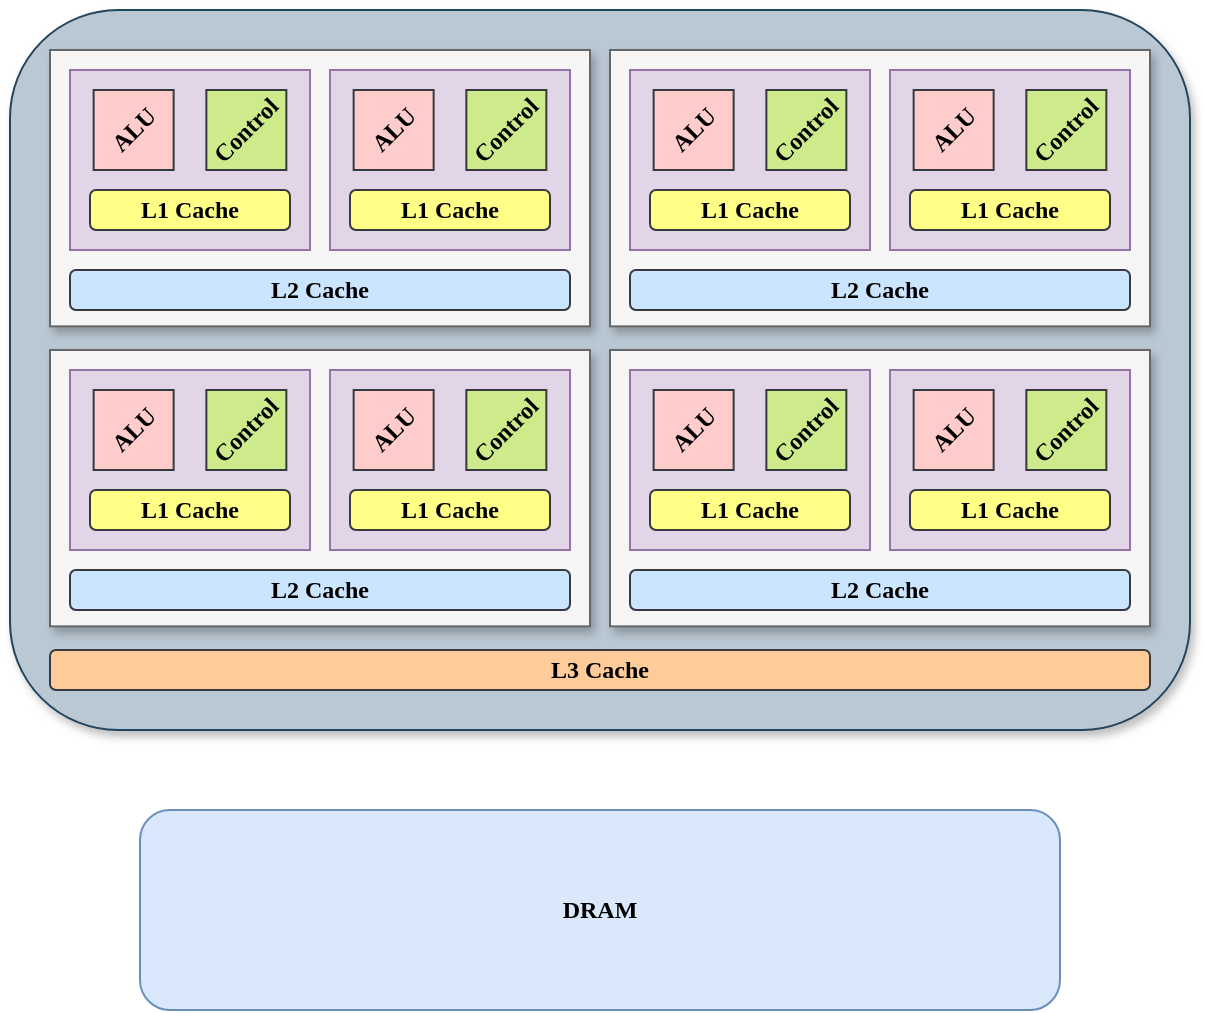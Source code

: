 <mxfile version="16.5.1" type="device"><diagram id="VJa9feVnnMY2AhUFJM6m" name="Page-1"><mxGraphModel dx="708" dy="1121" grid="1" gridSize="10" guides="1" tooltips="1" connect="1" arrows="1" fold="1" page="0" pageScale="1" pageWidth="850" pageHeight="1100" math="0" shadow="0"><root><mxCell id="0"/><mxCell id="1" parent="0"/><mxCell id="vV33Rs9V3k7henq6F0Xg-140" value="" style="rounded=1;whiteSpace=wrap;html=1;shadow=1;glass=0;sketch=0;hachureGap=4;fontFamily=Comfortaa;fontSource=https%3A%2F%2Ffonts.googleapis.com%2Fcss%3Ffamily%3DComfortaa;fillColor=#bac8d3;strokeColor=#23445d;" vertex="1" parent="1"><mxGeometry x="60" y="100" width="590" height="360" as="geometry"/></mxCell><mxCell id="vV33Rs9V3k7henq6F0Xg-82" value="" style="group" vertex="1" connectable="0" parent="1"><mxGeometry x="80" y="120.0" width="270" height="138.18" as="geometry"/></mxCell><mxCell id="vV33Rs9V3k7henq6F0Xg-1" value="" style="rounded=0;whiteSpace=wrap;html=1;hachureGap=4;fillColor=#f5f5f5;shadow=1;glass=0;sketch=0;strokeColor=#666666;fontColor=#333333;" vertex="1" parent="vV33Rs9V3k7henq6F0Xg-82"><mxGeometry width="270" height="138.18" as="geometry"/></mxCell><mxCell id="vV33Rs9V3k7henq6F0Xg-2" value="" style="rounded=0;whiteSpace=wrap;html=1;hachureGap=4;fillColor=#e1d5e7;strokeColor=#9673a6;" vertex="1" parent="vV33Rs9V3k7henq6F0Xg-82"><mxGeometry x="10" y="10.0" width="120" height="90" as="geometry"/></mxCell><mxCell id="vV33Rs9V3k7henq6F0Xg-6" value="&lt;b&gt;&lt;font face=&quot;Comfortaa&quot; data-font-src=&quot;https://fonts.googleapis.com/css?family=Comfortaa&quot;&gt;L1 Cache&lt;/font&gt;&lt;/b&gt;" style="rounded=1;whiteSpace=wrap;html=1;hachureGap=4;fillColor=#ffff88;strokeColor=#36393d;" vertex="1" parent="vV33Rs9V3k7henq6F0Xg-82"><mxGeometry x="20" y="70.0" width="100" height="20" as="geometry"/></mxCell><mxCell id="vV33Rs9V3k7henq6F0Xg-12" value="" style="group" vertex="1" connectable="0" parent="vV33Rs9V3k7henq6F0Xg-82"><mxGeometry x="10.0" y="8.18" width="63.64" height="63.64" as="geometry"/></mxCell><mxCell id="vV33Rs9V3k7henq6F0Xg-3" value="" style="rounded=0;whiteSpace=wrap;html=1;hachureGap=4;fillColor=#ffcccc;strokeColor=#36393d;" vertex="1" parent="vV33Rs9V3k7henq6F0Xg-12"><mxGeometry x="11.82" y="11.82" width="40" height="40" as="geometry"/></mxCell><mxCell id="vV33Rs9V3k7henq6F0Xg-9" value="&lt;b&gt;ALU&lt;br&gt;&lt;/b&gt;" style="text;strokeColor=none;fillColor=none;html=1;align=center;verticalAlign=middle;whiteSpace=wrap;rounded=0;hachureGap=4;fontFamily=Comfortaa;fontSource=https%3A%2F%2Ffonts.googleapis.com%2Fcss%3Ffamily%3DComfortaa;rotation=-45;" vertex="1" parent="vV33Rs9V3k7henq6F0Xg-12"><mxGeometry x="1.82" y="16.82" width="60" height="30" as="geometry"/></mxCell><mxCell id="vV33Rs9V3k7henq6F0Xg-13" value="" style="group" vertex="1" connectable="0" parent="vV33Rs9V3k7henq6F0Xg-82"><mxGeometry x="66.36" y="8.18" width="63.64" height="63.64" as="geometry"/></mxCell><mxCell id="vV33Rs9V3k7henq6F0Xg-7" value="" style="rounded=0;whiteSpace=wrap;html=1;hachureGap=4;fontFamily=Comfortaa;fontSource=https%3A%2F%2Ffonts.googleapis.com%2Fcss%3Ffamily%3DComfortaa;fillColor=#cdeb8b;strokeColor=#36393d;" vertex="1" parent="vV33Rs9V3k7henq6F0Xg-13"><mxGeometry x="11.82" y="11.82" width="40" height="40" as="geometry"/></mxCell><mxCell id="vV33Rs9V3k7henq6F0Xg-8" value="&lt;b&gt;Control&lt;/b&gt;" style="text;strokeColor=none;fillColor=none;html=1;align=center;verticalAlign=middle;whiteSpace=wrap;rounded=0;hachureGap=4;fontFamily=Comfortaa;fontSource=https%3A%2F%2Ffonts.googleapis.com%2Fcss%3Ffamily%3DComfortaa;rotation=-45;" vertex="1" parent="vV33Rs9V3k7henq6F0Xg-13"><mxGeometry x="1.82" y="16.82" width="60" height="30" as="geometry"/></mxCell><mxCell id="vV33Rs9V3k7henq6F0Xg-24" value="&lt;b&gt;&lt;font face=&quot;Comfortaa&quot; data-font-src=&quot;https://fonts.googleapis.com/css?family=Comfortaa&quot;&gt;L2 Cache&lt;/font&gt;&lt;/b&gt;" style="rounded=1;whiteSpace=wrap;html=1;hachureGap=4;fillColor=#cce5ff;strokeColor=#36393d;" vertex="1" parent="vV33Rs9V3k7henq6F0Xg-82"><mxGeometry x="10" y="110.0" width="250" height="20" as="geometry"/></mxCell><mxCell id="vV33Rs9V3k7henq6F0Xg-16" value="" style="rounded=0;whiteSpace=wrap;html=1;hachureGap=4;fillColor=#e1d5e7;strokeColor=#9673a6;" vertex="1" parent="vV33Rs9V3k7henq6F0Xg-82"><mxGeometry x="140" y="10.0" width="120" height="90" as="geometry"/></mxCell><mxCell id="vV33Rs9V3k7henq6F0Xg-17" value="&lt;b&gt;&lt;font face=&quot;Comfortaa&quot; data-font-src=&quot;https://fonts.googleapis.com/css?family=Comfortaa&quot;&gt;L1 Cache&lt;/font&gt;&lt;/b&gt;" style="rounded=1;whiteSpace=wrap;html=1;hachureGap=4;fillColor=#ffff88;strokeColor=#36393d;" vertex="1" parent="vV33Rs9V3k7henq6F0Xg-82"><mxGeometry x="150" y="70.0" width="100" height="20" as="geometry"/></mxCell><mxCell id="vV33Rs9V3k7henq6F0Xg-18" value="" style="group" vertex="1" connectable="0" parent="vV33Rs9V3k7henq6F0Xg-82"><mxGeometry x="140.0" y="8.18" width="63.64" height="63.64" as="geometry"/></mxCell><mxCell id="vV33Rs9V3k7henq6F0Xg-19" value="" style="rounded=0;whiteSpace=wrap;html=1;hachureGap=4;fillColor=#ffcccc;strokeColor=#36393d;" vertex="1" parent="vV33Rs9V3k7henq6F0Xg-18"><mxGeometry x="11.82" y="11.82" width="40" height="40" as="geometry"/></mxCell><mxCell id="vV33Rs9V3k7henq6F0Xg-20" value="&lt;b&gt;ALU&lt;br&gt;&lt;/b&gt;" style="text;strokeColor=none;fillColor=none;html=1;align=center;verticalAlign=middle;whiteSpace=wrap;rounded=0;hachureGap=4;fontFamily=Comfortaa;fontSource=https%3A%2F%2Ffonts.googleapis.com%2Fcss%3Ffamily%3DComfortaa;rotation=-45;" vertex="1" parent="vV33Rs9V3k7henq6F0Xg-18"><mxGeometry x="1.82" y="16.82" width="60" height="30" as="geometry"/></mxCell><mxCell id="vV33Rs9V3k7henq6F0Xg-21" value="" style="group" vertex="1" connectable="0" parent="vV33Rs9V3k7henq6F0Xg-82"><mxGeometry x="196.36" y="8.18" width="63.64" height="63.64" as="geometry"/></mxCell><mxCell id="vV33Rs9V3k7henq6F0Xg-22" value="" style="rounded=0;whiteSpace=wrap;html=1;hachureGap=4;fontFamily=Comfortaa;fontSource=https%3A%2F%2Ffonts.googleapis.com%2Fcss%3Ffamily%3DComfortaa;fillColor=#cdeb8b;strokeColor=#36393d;" vertex="1" parent="vV33Rs9V3k7henq6F0Xg-21"><mxGeometry x="11.82" y="11.82" width="40" height="40" as="geometry"/></mxCell><mxCell id="vV33Rs9V3k7henq6F0Xg-23" value="&lt;b&gt;Control&lt;/b&gt;" style="text;strokeColor=none;fillColor=none;html=1;align=center;verticalAlign=middle;whiteSpace=wrap;rounded=0;hachureGap=4;fontFamily=Comfortaa;fontSource=https%3A%2F%2Ffonts.googleapis.com%2Fcss%3Ffamily%3DComfortaa;rotation=-45;" vertex="1" parent="vV33Rs9V3k7henq6F0Xg-21"><mxGeometry x="1.82" y="16.82" width="60" height="30" as="geometry"/></mxCell><mxCell id="vV33Rs9V3k7henq6F0Xg-83" value="" style="group" vertex="1" connectable="0" parent="1"><mxGeometry x="80" y="270.0" width="270" height="138.18" as="geometry"/></mxCell><mxCell id="vV33Rs9V3k7henq6F0Xg-84" value="" style="rounded=0;whiteSpace=wrap;html=1;hachureGap=4;fillColor=#f5f5f5;shadow=1;glass=0;sketch=0;strokeColor=#666666;fontColor=#333333;" vertex="1" parent="vV33Rs9V3k7henq6F0Xg-83"><mxGeometry width="270" height="138.18" as="geometry"/></mxCell><mxCell id="vV33Rs9V3k7henq6F0Xg-85" value="" style="rounded=0;whiteSpace=wrap;html=1;hachureGap=4;fillColor=#e1d5e7;strokeColor=#9673a6;" vertex="1" parent="vV33Rs9V3k7henq6F0Xg-83"><mxGeometry x="10" y="10.0" width="120" height="90" as="geometry"/></mxCell><mxCell id="vV33Rs9V3k7henq6F0Xg-86" value="&lt;b&gt;&lt;font face=&quot;Comfortaa&quot; data-font-src=&quot;https://fonts.googleapis.com/css?family=Comfortaa&quot;&gt;L1 Cache&lt;/font&gt;&lt;/b&gt;" style="rounded=1;whiteSpace=wrap;html=1;hachureGap=4;fillColor=#ffff88;strokeColor=#36393d;" vertex="1" parent="vV33Rs9V3k7henq6F0Xg-83"><mxGeometry x="20" y="70.0" width="100" height="20" as="geometry"/></mxCell><mxCell id="vV33Rs9V3k7henq6F0Xg-87" value="" style="group" vertex="1" connectable="0" parent="vV33Rs9V3k7henq6F0Xg-83"><mxGeometry x="10.0" y="8.18" width="63.64" height="63.64" as="geometry"/></mxCell><mxCell id="vV33Rs9V3k7henq6F0Xg-88" value="" style="rounded=0;whiteSpace=wrap;html=1;hachureGap=4;fillColor=#ffcccc;strokeColor=#36393d;" vertex="1" parent="vV33Rs9V3k7henq6F0Xg-87"><mxGeometry x="11.82" y="11.82" width="40" height="40" as="geometry"/></mxCell><mxCell id="vV33Rs9V3k7henq6F0Xg-89" value="&lt;b&gt;ALU&lt;br&gt;&lt;/b&gt;" style="text;strokeColor=none;fillColor=none;html=1;align=center;verticalAlign=middle;whiteSpace=wrap;rounded=0;hachureGap=4;fontFamily=Comfortaa;fontSource=https%3A%2F%2Ffonts.googleapis.com%2Fcss%3Ffamily%3DComfortaa;rotation=-45;" vertex="1" parent="vV33Rs9V3k7henq6F0Xg-87"><mxGeometry x="1.82" y="16.82" width="60" height="30" as="geometry"/></mxCell><mxCell id="vV33Rs9V3k7henq6F0Xg-90" value="" style="group" vertex="1" connectable="0" parent="vV33Rs9V3k7henq6F0Xg-83"><mxGeometry x="66.36" y="8.18" width="63.64" height="63.64" as="geometry"/></mxCell><mxCell id="vV33Rs9V3k7henq6F0Xg-91" value="" style="rounded=0;whiteSpace=wrap;html=1;hachureGap=4;fontFamily=Comfortaa;fontSource=https%3A%2F%2Ffonts.googleapis.com%2Fcss%3Ffamily%3DComfortaa;fillColor=#cdeb8b;strokeColor=#36393d;" vertex="1" parent="vV33Rs9V3k7henq6F0Xg-90"><mxGeometry x="11.82" y="11.82" width="40" height="40" as="geometry"/></mxCell><mxCell id="vV33Rs9V3k7henq6F0Xg-92" value="&lt;b&gt;Control&lt;/b&gt;" style="text;strokeColor=none;fillColor=none;html=1;align=center;verticalAlign=middle;whiteSpace=wrap;rounded=0;hachureGap=4;fontFamily=Comfortaa;fontSource=https%3A%2F%2Ffonts.googleapis.com%2Fcss%3Ffamily%3DComfortaa;rotation=-45;" vertex="1" parent="vV33Rs9V3k7henq6F0Xg-90"><mxGeometry x="1.82" y="16.82" width="60" height="30" as="geometry"/></mxCell><mxCell id="vV33Rs9V3k7henq6F0Xg-93" value="&lt;b&gt;&lt;font face=&quot;Comfortaa&quot; data-font-src=&quot;https://fonts.googleapis.com/css?family=Comfortaa&quot;&gt;L2 Cache&lt;/font&gt;&lt;/b&gt;" style="rounded=1;whiteSpace=wrap;html=1;hachureGap=4;fillColor=#cce5ff;strokeColor=#36393d;" vertex="1" parent="vV33Rs9V3k7henq6F0Xg-83"><mxGeometry x="10" y="110.0" width="250" height="20" as="geometry"/></mxCell><mxCell id="vV33Rs9V3k7henq6F0Xg-94" value="" style="rounded=0;whiteSpace=wrap;html=1;hachureGap=4;fillColor=#e1d5e7;strokeColor=#9673a6;" vertex="1" parent="vV33Rs9V3k7henq6F0Xg-83"><mxGeometry x="140" y="10.0" width="120" height="90" as="geometry"/></mxCell><mxCell id="vV33Rs9V3k7henq6F0Xg-95" value="&lt;b&gt;&lt;font face=&quot;Comfortaa&quot; data-font-src=&quot;https://fonts.googleapis.com/css?family=Comfortaa&quot;&gt;L1 Cache&lt;/font&gt;&lt;/b&gt;" style="rounded=1;whiteSpace=wrap;html=1;hachureGap=4;fillColor=#ffff88;strokeColor=#36393d;" vertex="1" parent="vV33Rs9V3k7henq6F0Xg-83"><mxGeometry x="150" y="70.0" width="100" height="20" as="geometry"/></mxCell><mxCell id="vV33Rs9V3k7henq6F0Xg-96" value="" style="group" vertex="1" connectable="0" parent="vV33Rs9V3k7henq6F0Xg-83"><mxGeometry x="140.0" y="8.18" width="63.64" height="63.64" as="geometry"/></mxCell><mxCell id="vV33Rs9V3k7henq6F0Xg-97" value="" style="rounded=0;whiteSpace=wrap;html=1;hachureGap=4;fillColor=#ffcccc;strokeColor=#36393d;" vertex="1" parent="vV33Rs9V3k7henq6F0Xg-96"><mxGeometry x="11.82" y="11.82" width="40" height="40" as="geometry"/></mxCell><mxCell id="vV33Rs9V3k7henq6F0Xg-98" value="&lt;b&gt;ALU&lt;br&gt;&lt;/b&gt;" style="text;strokeColor=none;fillColor=none;html=1;align=center;verticalAlign=middle;whiteSpace=wrap;rounded=0;hachureGap=4;fontFamily=Comfortaa;fontSource=https%3A%2F%2Ffonts.googleapis.com%2Fcss%3Ffamily%3DComfortaa;rotation=-45;" vertex="1" parent="vV33Rs9V3k7henq6F0Xg-96"><mxGeometry x="1.82" y="16.82" width="60" height="30" as="geometry"/></mxCell><mxCell id="vV33Rs9V3k7henq6F0Xg-99" value="" style="group" vertex="1" connectable="0" parent="vV33Rs9V3k7henq6F0Xg-83"><mxGeometry x="196.36" y="8.18" width="63.64" height="63.64" as="geometry"/></mxCell><mxCell id="vV33Rs9V3k7henq6F0Xg-100" value="" style="rounded=0;whiteSpace=wrap;html=1;hachureGap=4;fontFamily=Comfortaa;fontSource=https%3A%2F%2Ffonts.googleapis.com%2Fcss%3Ffamily%3DComfortaa;fillColor=#cdeb8b;strokeColor=#36393d;" vertex="1" parent="vV33Rs9V3k7henq6F0Xg-99"><mxGeometry x="11.82" y="11.82" width="40" height="40" as="geometry"/></mxCell><mxCell id="vV33Rs9V3k7henq6F0Xg-101" value="&lt;b&gt;Control&lt;/b&gt;" style="text;strokeColor=none;fillColor=none;html=1;align=center;verticalAlign=middle;whiteSpace=wrap;rounded=0;hachureGap=4;fontFamily=Comfortaa;fontSource=https%3A%2F%2Ffonts.googleapis.com%2Fcss%3Ffamily%3DComfortaa;rotation=-45;" vertex="1" parent="vV33Rs9V3k7henq6F0Xg-99"><mxGeometry x="1.82" y="16.82" width="60" height="30" as="geometry"/></mxCell><mxCell id="vV33Rs9V3k7henq6F0Xg-102" value="" style="group" vertex="1" connectable="0" parent="1"><mxGeometry x="360" y="120.0" width="270" height="138.18" as="geometry"/></mxCell><mxCell id="vV33Rs9V3k7henq6F0Xg-103" value="" style="rounded=0;whiteSpace=wrap;html=1;hachureGap=4;fillColor=#f5f5f5;shadow=1;glass=0;sketch=0;strokeColor=#666666;fontColor=#333333;" vertex="1" parent="vV33Rs9V3k7henq6F0Xg-102"><mxGeometry width="270" height="138.18" as="geometry"/></mxCell><mxCell id="vV33Rs9V3k7henq6F0Xg-104" value="" style="rounded=0;whiteSpace=wrap;html=1;hachureGap=4;fillColor=#e1d5e7;strokeColor=#9673a6;" vertex="1" parent="vV33Rs9V3k7henq6F0Xg-102"><mxGeometry x="10" y="10.0" width="120" height="90" as="geometry"/></mxCell><mxCell id="vV33Rs9V3k7henq6F0Xg-105" value="&lt;b&gt;&lt;font face=&quot;Comfortaa&quot; data-font-src=&quot;https://fonts.googleapis.com/css?family=Comfortaa&quot;&gt;L1 Cache&lt;/font&gt;&lt;/b&gt;" style="rounded=1;whiteSpace=wrap;html=1;hachureGap=4;fillColor=#ffff88;strokeColor=#36393d;" vertex="1" parent="vV33Rs9V3k7henq6F0Xg-102"><mxGeometry x="20" y="70.0" width="100" height="20" as="geometry"/></mxCell><mxCell id="vV33Rs9V3k7henq6F0Xg-106" value="" style="group" vertex="1" connectable="0" parent="vV33Rs9V3k7henq6F0Xg-102"><mxGeometry x="10.0" y="8.18" width="63.64" height="63.64" as="geometry"/></mxCell><mxCell id="vV33Rs9V3k7henq6F0Xg-107" value="" style="rounded=0;whiteSpace=wrap;html=1;hachureGap=4;fillColor=#ffcccc;strokeColor=#36393d;" vertex="1" parent="vV33Rs9V3k7henq6F0Xg-106"><mxGeometry x="11.82" y="11.82" width="40" height="40" as="geometry"/></mxCell><mxCell id="vV33Rs9V3k7henq6F0Xg-108" value="&lt;b&gt;ALU&lt;br&gt;&lt;/b&gt;" style="text;strokeColor=none;fillColor=none;html=1;align=center;verticalAlign=middle;whiteSpace=wrap;rounded=0;hachureGap=4;fontFamily=Comfortaa;fontSource=https%3A%2F%2Ffonts.googleapis.com%2Fcss%3Ffamily%3DComfortaa;rotation=-45;" vertex="1" parent="vV33Rs9V3k7henq6F0Xg-106"><mxGeometry x="1.82" y="16.82" width="60" height="30" as="geometry"/></mxCell><mxCell id="vV33Rs9V3k7henq6F0Xg-109" value="" style="group" vertex="1" connectable="0" parent="vV33Rs9V3k7henq6F0Xg-102"><mxGeometry x="66.36" y="8.18" width="63.64" height="63.64" as="geometry"/></mxCell><mxCell id="vV33Rs9V3k7henq6F0Xg-110" value="" style="rounded=0;whiteSpace=wrap;html=1;hachureGap=4;fontFamily=Comfortaa;fontSource=https%3A%2F%2Ffonts.googleapis.com%2Fcss%3Ffamily%3DComfortaa;fillColor=#cdeb8b;strokeColor=#36393d;" vertex="1" parent="vV33Rs9V3k7henq6F0Xg-109"><mxGeometry x="11.82" y="11.82" width="40" height="40" as="geometry"/></mxCell><mxCell id="vV33Rs9V3k7henq6F0Xg-111" value="&lt;b&gt;Control&lt;/b&gt;" style="text;strokeColor=none;fillColor=none;html=1;align=center;verticalAlign=middle;whiteSpace=wrap;rounded=0;hachureGap=4;fontFamily=Comfortaa;fontSource=https%3A%2F%2Ffonts.googleapis.com%2Fcss%3Ffamily%3DComfortaa;rotation=-45;" vertex="1" parent="vV33Rs9V3k7henq6F0Xg-109"><mxGeometry x="1.82" y="16.82" width="60" height="30" as="geometry"/></mxCell><mxCell id="vV33Rs9V3k7henq6F0Xg-112" value="&lt;b&gt;&lt;font face=&quot;Comfortaa&quot; data-font-src=&quot;https://fonts.googleapis.com/css?family=Comfortaa&quot;&gt;L2 Cache&lt;/font&gt;&lt;/b&gt;" style="rounded=1;whiteSpace=wrap;html=1;hachureGap=4;fillColor=#cce5ff;strokeColor=#36393d;" vertex="1" parent="vV33Rs9V3k7henq6F0Xg-102"><mxGeometry x="10" y="110.0" width="250" height="20" as="geometry"/></mxCell><mxCell id="vV33Rs9V3k7henq6F0Xg-113" value="" style="rounded=0;whiteSpace=wrap;html=1;hachureGap=4;fillColor=#e1d5e7;strokeColor=#9673a6;" vertex="1" parent="vV33Rs9V3k7henq6F0Xg-102"><mxGeometry x="140" y="10.0" width="120" height="90" as="geometry"/></mxCell><mxCell id="vV33Rs9V3k7henq6F0Xg-114" value="&lt;b&gt;&lt;font face=&quot;Comfortaa&quot; data-font-src=&quot;https://fonts.googleapis.com/css?family=Comfortaa&quot;&gt;L1 Cache&lt;/font&gt;&lt;/b&gt;" style="rounded=1;whiteSpace=wrap;html=1;hachureGap=4;fillColor=#ffff88;strokeColor=#36393d;" vertex="1" parent="vV33Rs9V3k7henq6F0Xg-102"><mxGeometry x="150" y="70.0" width="100" height="20" as="geometry"/></mxCell><mxCell id="vV33Rs9V3k7henq6F0Xg-115" value="" style="group" vertex="1" connectable="0" parent="vV33Rs9V3k7henq6F0Xg-102"><mxGeometry x="140.0" y="8.18" width="63.64" height="63.64" as="geometry"/></mxCell><mxCell id="vV33Rs9V3k7henq6F0Xg-116" value="" style="rounded=0;whiteSpace=wrap;html=1;hachureGap=4;fillColor=#ffcccc;strokeColor=#36393d;" vertex="1" parent="vV33Rs9V3k7henq6F0Xg-115"><mxGeometry x="11.82" y="11.82" width="40" height="40" as="geometry"/></mxCell><mxCell id="vV33Rs9V3k7henq6F0Xg-117" value="&lt;b&gt;ALU&lt;br&gt;&lt;/b&gt;" style="text;strokeColor=none;fillColor=none;html=1;align=center;verticalAlign=middle;whiteSpace=wrap;rounded=0;hachureGap=4;fontFamily=Comfortaa;fontSource=https%3A%2F%2Ffonts.googleapis.com%2Fcss%3Ffamily%3DComfortaa;rotation=-45;" vertex="1" parent="vV33Rs9V3k7henq6F0Xg-115"><mxGeometry x="1.82" y="16.82" width="60" height="30" as="geometry"/></mxCell><mxCell id="vV33Rs9V3k7henq6F0Xg-118" value="" style="group" vertex="1" connectable="0" parent="vV33Rs9V3k7henq6F0Xg-102"><mxGeometry x="196.36" y="8.18" width="63.64" height="63.64" as="geometry"/></mxCell><mxCell id="vV33Rs9V3k7henq6F0Xg-119" value="" style="rounded=0;whiteSpace=wrap;html=1;hachureGap=4;fontFamily=Comfortaa;fontSource=https%3A%2F%2Ffonts.googleapis.com%2Fcss%3Ffamily%3DComfortaa;fillColor=#cdeb8b;strokeColor=#36393d;" vertex="1" parent="vV33Rs9V3k7henq6F0Xg-118"><mxGeometry x="11.82" y="11.82" width="40" height="40" as="geometry"/></mxCell><mxCell id="vV33Rs9V3k7henq6F0Xg-120" value="&lt;b&gt;Control&lt;/b&gt;" style="text;strokeColor=none;fillColor=none;html=1;align=center;verticalAlign=middle;whiteSpace=wrap;rounded=0;hachureGap=4;fontFamily=Comfortaa;fontSource=https%3A%2F%2Ffonts.googleapis.com%2Fcss%3Ffamily%3DComfortaa;rotation=-45;" vertex="1" parent="vV33Rs9V3k7henq6F0Xg-118"><mxGeometry x="1.82" y="16.82" width="60" height="30" as="geometry"/></mxCell><mxCell id="vV33Rs9V3k7henq6F0Xg-121" value="" style="group" vertex="1" connectable="0" parent="1"><mxGeometry x="360" y="270.0" width="270" height="138.18" as="geometry"/></mxCell><mxCell id="vV33Rs9V3k7henq6F0Xg-122" value="" style="rounded=0;whiteSpace=wrap;html=1;hachureGap=4;fillColor=#f5f5f5;shadow=1;glass=0;sketch=0;strokeColor=#666666;fontColor=#333333;" vertex="1" parent="vV33Rs9V3k7henq6F0Xg-121"><mxGeometry width="270" height="138.18" as="geometry"/></mxCell><mxCell id="vV33Rs9V3k7henq6F0Xg-123" value="" style="rounded=0;whiteSpace=wrap;html=1;hachureGap=4;fillColor=#e1d5e7;strokeColor=#9673a6;" vertex="1" parent="vV33Rs9V3k7henq6F0Xg-121"><mxGeometry x="10" y="10.0" width="120" height="90" as="geometry"/></mxCell><mxCell id="vV33Rs9V3k7henq6F0Xg-124" value="&lt;b&gt;&lt;font face=&quot;Comfortaa&quot; data-font-src=&quot;https://fonts.googleapis.com/css?family=Comfortaa&quot;&gt;L1 Cache&lt;/font&gt;&lt;/b&gt;" style="rounded=1;whiteSpace=wrap;html=1;hachureGap=4;fillColor=#ffff88;strokeColor=#36393d;" vertex="1" parent="vV33Rs9V3k7henq6F0Xg-121"><mxGeometry x="20" y="70.0" width="100" height="20" as="geometry"/></mxCell><mxCell id="vV33Rs9V3k7henq6F0Xg-125" value="" style="group" vertex="1" connectable="0" parent="vV33Rs9V3k7henq6F0Xg-121"><mxGeometry x="10.0" y="8.18" width="63.64" height="63.64" as="geometry"/></mxCell><mxCell id="vV33Rs9V3k7henq6F0Xg-126" value="" style="rounded=0;whiteSpace=wrap;html=1;hachureGap=4;fillColor=#ffcccc;strokeColor=#36393d;" vertex="1" parent="vV33Rs9V3k7henq6F0Xg-125"><mxGeometry x="11.82" y="11.82" width="40" height="40" as="geometry"/></mxCell><mxCell id="vV33Rs9V3k7henq6F0Xg-127" value="&lt;b&gt;ALU&lt;br&gt;&lt;/b&gt;" style="text;strokeColor=none;fillColor=none;html=1;align=center;verticalAlign=middle;whiteSpace=wrap;rounded=0;hachureGap=4;fontFamily=Comfortaa;fontSource=https%3A%2F%2Ffonts.googleapis.com%2Fcss%3Ffamily%3DComfortaa;rotation=-45;" vertex="1" parent="vV33Rs9V3k7henq6F0Xg-125"><mxGeometry x="1.82" y="16.82" width="60" height="30" as="geometry"/></mxCell><mxCell id="vV33Rs9V3k7henq6F0Xg-128" value="" style="group" vertex="1" connectable="0" parent="vV33Rs9V3k7henq6F0Xg-121"><mxGeometry x="66.36" y="8.18" width="63.64" height="63.64" as="geometry"/></mxCell><mxCell id="vV33Rs9V3k7henq6F0Xg-129" value="" style="rounded=0;whiteSpace=wrap;html=1;hachureGap=4;fontFamily=Comfortaa;fontSource=https%3A%2F%2Ffonts.googleapis.com%2Fcss%3Ffamily%3DComfortaa;fillColor=#cdeb8b;strokeColor=#36393d;" vertex="1" parent="vV33Rs9V3k7henq6F0Xg-128"><mxGeometry x="11.82" y="11.82" width="40" height="40" as="geometry"/></mxCell><mxCell id="vV33Rs9V3k7henq6F0Xg-130" value="&lt;b&gt;Control&lt;/b&gt;" style="text;strokeColor=none;fillColor=none;html=1;align=center;verticalAlign=middle;whiteSpace=wrap;rounded=0;hachureGap=4;fontFamily=Comfortaa;fontSource=https%3A%2F%2Ffonts.googleapis.com%2Fcss%3Ffamily%3DComfortaa;rotation=-45;" vertex="1" parent="vV33Rs9V3k7henq6F0Xg-128"><mxGeometry x="1.82" y="16.82" width="60" height="30" as="geometry"/></mxCell><mxCell id="vV33Rs9V3k7henq6F0Xg-131" value="&lt;b&gt;&lt;font face=&quot;Comfortaa&quot; data-font-src=&quot;https://fonts.googleapis.com/css?family=Comfortaa&quot;&gt;L2 Cache&lt;/font&gt;&lt;/b&gt;" style="rounded=1;whiteSpace=wrap;html=1;hachureGap=4;fillColor=#cce5ff;strokeColor=#36393d;" vertex="1" parent="vV33Rs9V3k7henq6F0Xg-121"><mxGeometry x="10" y="110.0" width="250" height="20" as="geometry"/></mxCell><mxCell id="vV33Rs9V3k7henq6F0Xg-132" value="" style="rounded=0;whiteSpace=wrap;html=1;hachureGap=4;fillColor=#e1d5e7;strokeColor=#9673a6;" vertex="1" parent="vV33Rs9V3k7henq6F0Xg-121"><mxGeometry x="140" y="10.0" width="120" height="90" as="geometry"/></mxCell><mxCell id="vV33Rs9V3k7henq6F0Xg-133" value="&lt;b&gt;&lt;font face=&quot;Comfortaa&quot; data-font-src=&quot;https://fonts.googleapis.com/css?family=Comfortaa&quot;&gt;L1 Cache&lt;/font&gt;&lt;/b&gt;" style="rounded=1;whiteSpace=wrap;html=1;hachureGap=4;fillColor=#ffff88;strokeColor=#36393d;" vertex="1" parent="vV33Rs9V3k7henq6F0Xg-121"><mxGeometry x="150" y="70.0" width="100" height="20" as="geometry"/></mxCell><mxCell id="vV33Rs9V3k7henq6F0Xg-134" value="" style="group" vertex="1" connectable="0" parent="vV33Rs9V3k7henq6F0Xg-121"><mxGeometry x="140.0" y="8.18" width="63.64" height="63.64" as="geometry"/></mxCell><mxCell id="vV33Rs9V3k7henq6F0Xg-135" value="" style="rounded=0;whiteSpace=wrap;html=1;hachureGap=4;fillColor=#ffcccc;strokeColor=#36393d;" vertex="1" parent="vV33Rs9V3k7henq6F0Xg-134"><mxGeometry x="11.82" y="11.82" width="40" height="40" as="geometry"/></mxCell><mxCell id="vV33Rs9V3k7henq6F0Xg-136" value="&lt;b&gt;ALU&lt;br&gt;&lt;/b&gt;" style="text;strokeColor=none;fillColor=none;html=1;align=center;verticalAlign=middle;whiteSpace=wrap;rounded=0;hachureGap=4;fontFamily=Comfortaa;fontSource=https%3A%2F%2Ffonts.googleapis.com%2Fcss%3Ffamily%3DComfortaa;rotation=-45;" vertex="1" parent="vV33Rs9V3k7henq6F0Xg-134"><mxGeometry x="1.82" y="16.82" width="60" height="30" as="geometry"/></mxCell><mxCell id="vV33Rs9V3k7henq6F0Xg-137" value="" style="group" vertex="1" connectable="0" parent="vV33Rs9V3k7henq6F0Xg-121"><mxGeometry x="196.36" y="8.18" width="63.64" height="63.64" as="geometry"/></mxCell><mxCell id="vV33Rs9V3k7henq6F0Xg-138" value="" style="rounded=0;whiteSpace=wrap;html=1;hachureGap=4;fontFamily=Comfortaa;fontSource=https%3A%2F%2Ffonts.googleapis.com%2Fcss%3Ffamily%3DComfortaa;fillColor=#cdeb8b;strokeColor=#36393d;" vertex="1" parent="vV33Rs9V3k7henq6F0Xg-137"><mxGeometry x="11.82" y="11.82" width="40" height="40" as="geometry"/></mxCell><mxCell id="vV33Rs9V3k7henq6F0Xg-139" value="&lt;b&gt;Control&lt;/b&gt;" style="text;strokeColor=none;fillColor=none;html=1;align=center;verticalAlign=middle;whiteSpace=wrap;rounded=0;hachureGap=4;fontFamily=Comfortaa;fontSource=https%3A%2F%2Ffonts.googleapis.com%2Fcss%3Ffamily%3DComfortaa;rotation=-45;" vertex="1" parent="vV33Rs9V3k7henq6F0Xg-137"><mxGeometry x="1.82" y="16.82" width="60" height="30" as="geometry"/></mxCell><mxCell id="vV33Rs9V3k7henq6F0Xg-161" value="&lt;b&gt;&lt;font face=&quot;Comfortaa&quot; data-font-src=&quot;https://fonts.googleapis.com/css?family=Comfortaa&quot;&gt;L3 Cache&lt;/font&gt;&lt;/b&gt;" style="rounded=1;whiteSpace=wrap;html=1;hachureGap=4;fillColor=#ffcc99;strokeColor=#36393d;" vertex="1" parent="1"><mxGeometry x="80" y="420" width="550" height="20" as="geometry"/></mxCell><mxCell id="vV33Rs9V3k7henq6F0Xg-162" value="&lt;b&gt;&lt;font face=&quot;Comfortaa&quot; data-font-src=&quot;https://fonts.googleapis.com/css?family=Comfortaa&quot;&gt;DRAM&lt;/font&gt;&lt;/b&gt;" style="rounded=1;whiteSpace=wrap;html=1;hachureGap=4;fillColor=#dae8fc;strokeColor=#6c8ebf;" vertex="1" parent="1"><mxGeometry x="125" y="500" width="460" height="100" as="geometry"/></mxCell></root></mxGraphModel></diagram></mxfile>